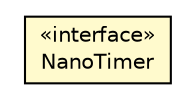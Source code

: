 #!/usr/local/bin/dot
#
# Class diagram 
# Generated by UMLGraph version R5_6-24-gf6e263 (http://www.umlgraph.org/)
#

digraph G {
	edge [fontname="Helvetica",fontsize=10,labelfontname="Helvetica",labelfontsize=10];
	node [fontname="Helvetica",fontsize=10,shape=plaintext];
	nodesep=0.25;
	ranksep=0.5;
	// com.orientechnologies.orient.core.storage.impl.local.statistic.OSessionStoragePerformanceStatistic.NanoTimer
	c3902872 [label=<<table title="com.orientechnologies.orient.core.storage.impl.local.statistic.OSessionStoragePerformanceStatistic.NanoTimer" border="0" cellborder="1" cellspacing="0" cellpadding="2" port="p" bgcolor="lemonChiffon" href="./OSessionStoragePerformanceStatistic.NanoTimer.html">
		<tr><td><table border="0" cellspacing="0" cellpadding="1">
<tr><td align="center" balign="center"> &#171;interface&#187; </td></tr>
<tr><td align="center" balign="center"> NanoTimer </td></tr>
		</table></td></tr>
		</table>>, URL="./OSessionStoragePerformanceStatistic.NanoTimer.html", fontname="Helvetica", fontcolor="black", fontsize=10.0];
}

